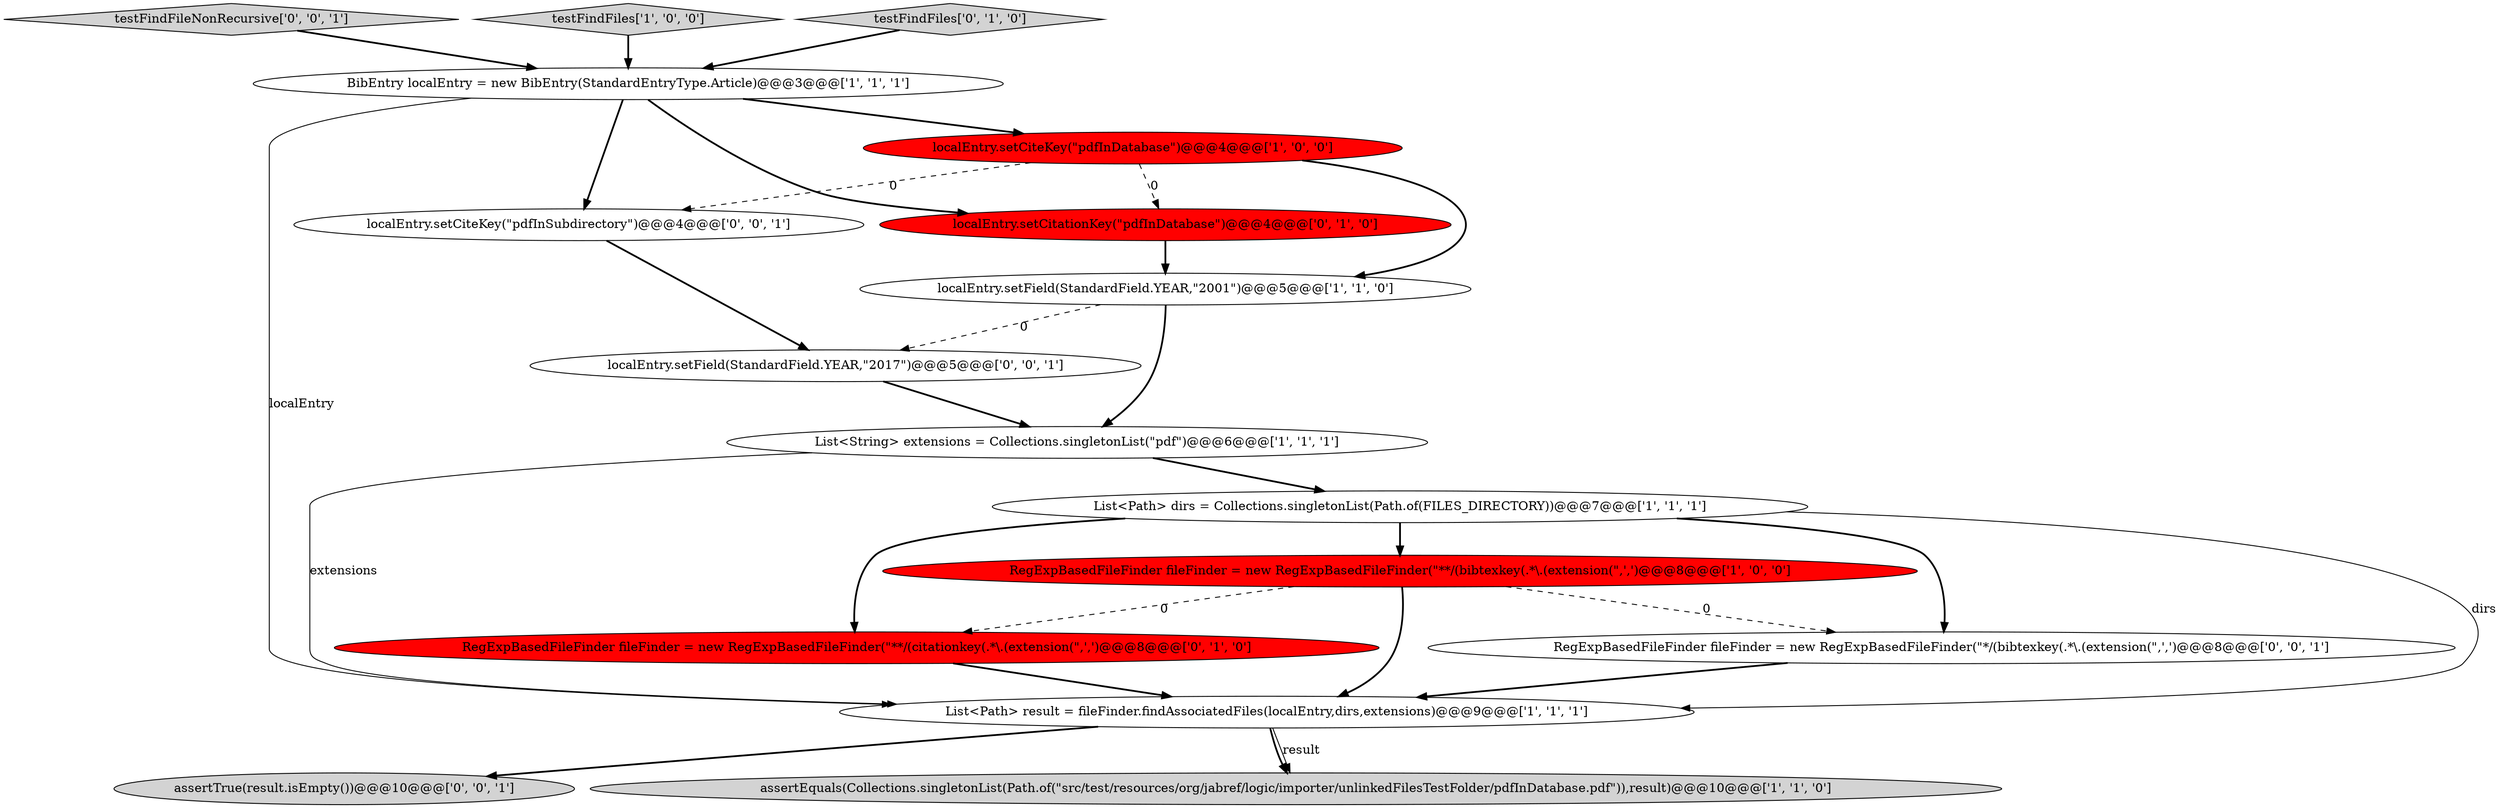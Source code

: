 digraph {
0 [style = filled, label = "BibEntry localEntry = new BibEntry(StandardEntryType.Article)@@@3@@@['1', '1', '1']", fillcolor = white, shape = ellipse image = "AAA0AAABBB1BBB"];
12 [style = filled, label = "testFindFileNonRecursive['0', '0', '1']", fillcolor = lightgray, shape = diamond image = "AAA0AAABBB3BBB"];
16 [style = filled, label = "assertTrue(result.isEmpty())@@@10@@@['0', '0', '1']", fillcolor = lightgray, shape = ellipse image = "AAA0AAABBB3BBB"];
8 [style = filled, label = "RegExpBasedFileFinder fileFinder = new RegExpBasedFileFinder(\"**/(bibtexkey(.*\\.(extension(\",',')@@@8@@@['1', '0', '0']", fillcolor = red, shape = ellipse image = "AAA1AAABBB1BBB"];
14 [style = filled, label = "localEntry.setField(StandardField.YEAR,\"2017\")@@@5@@@['0', '0', '1']", fillcolor = white, shape = ellipse image = "AAA0AAABBB3BBB"];
7 [style = filled, label = "List<String> extensions = Collections.singletonList(\"pdf\")@@@6@@@['1', '1', '1']", fillcolor = white, shape = ellipse image = "AAA0AAABBB1BBB"];
13 [style = filled, label = "localEntry.setCiteKey(\"pdfInSubdirectory\")@@@4@@@['0', '0', '1']", fillcolor = white, shape = ellipse image = "AAA0AAABBB3BBB"];
5 [style = filled, label = "localEntry.setCiteKey(\"pdfInDatabase\")@@@4@@@['1', '0', '0']", fillcolor = red, shape = ellipse image = "AAA1AAABBB1BBB"];
1 [style = filled, label = "localEntry.setField(StandardField.YEAR,\"2001\")@@@5@@@['1', '1', '0']", fillcolor = white, shape = ellipse image = "AAA0AAABBB1BBB"];
4 [style = filled, label = "testFindFiles['1', '0', '0']", fillcolor = lightgray, shape = diamond image = "AAA0AAABBB1BBB"];
15 [style = filled, label = "RegExpBasedFileFinder fileFinder = new RegExpBasedFileFinder(\"*/(bibtexkey(.*\\.(extension(\",',')@@@8@@@['0', '0', '1']", fillcolor = white, shape = ellipse image = "AAA0AAABBB3BBB"];
6 [style = filled, label = "List<Path> result = fileFinder.findAssociatedFiles(localEntry,dirs,extensions)@@@9@@@['1', '1', '1']", fillcolor = white, shape = ellipse image = "AAA0AAABBB1BBB"];
10 [style = filled, label = "RegExpBasedFileFinder fileFinder = new RegExpBasedFileFinder(\"**/(citationkey(.*\\.(extension(\",',')@@@8@@@['0', '1', '0']", fillcolor = red, shape = ellipse image = "AAA1AAABBB2BBB"];
11 [style = filled, label = "localEntry.setCitationKey(\"pdfInDatabase\")@@@4@@@['0', '1', '0']", fillcolor = red, shape = ellipse image = "AAA1AAABBB2BBB"];
9 [style = filled, label = "testFindFiles['0', '1', '0']", fillcolor = lightgray, shape = diamond image = "AAA0AAABBB2BBB"];
2 [style = filled, label = "assertEquals(Collections.singletonList(Path.of(\"src/test/resources/org/jabref/logic/importer/unlinkedFilesTestFolder/pdfInDatabase.pdf\")),result)@@@10@@@['1', '1', '0']", fillcolor = lightgray, shape = ellipse image = "AAA0AAABBB1BBB"];
3 [style = filled, label = "List<Path> dirs = Collections.singletonList(Path.of(FILES_DIRECTORY))@@@7@@@['1', '1', '1']", fillcolor = white, shape = ellipse image = "AAA0AAABBB1BBB"];
5->13 [style = dashed, label="0"];
8->10 [style = dashed, label="0"];
9->0 [style = bold, label=""];
0->13 [style = bold, label=""];
1->14 [style = dashed, label="0"];
11->1 [style = bold, label=""];
8->15 [style = dashed, label="0"];
0->11 [style = bold, label=""];
8->6 [style = bold, label=""];
3->15 [style = bold, label=""];
15->6 [style = bold, label=""];
3->6 [style = solid, label="dirs"];
12->0 [style = bold, label=""];
1->7 [style = bold, label=""];
10->6 [style = bold, label=""];
7->3 [style = bold, label=""];
4->0 [style = bold, label=""];
14->7 [style = bold, label=""];
6->2 [style = bold, label=""];
3->10 [style = bold, label=""];
5->1 [style = bold, label=""];
5->11 [style = dashed, label="0"];
6->16 [style = bold, label=""];
3->8 [style = bold, label=""];
0->6 [style = solid, label="localEntry"];
7->6 [style = solid, label="extensions"];
13->14 [style = bold, label=""];
6->2 [style = solid, label="result"];
0->5 [style = bold, label=""];
}

